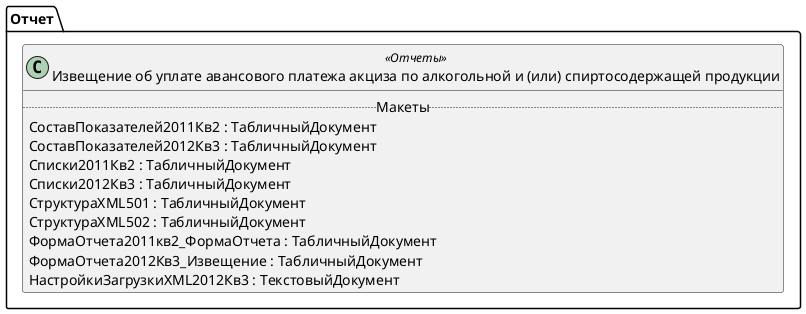 ﻿@startuml РегламентированныйОтчетИзвещениеОбУплатеАвансовогоПлатежаАкциза
'!include templates.wsd
'..\include templates.wsd
class Отчет.РегламентированныйОтчетИзвещениеОбУплатеАвансовогоПлатежаАкциза as "Извещение об уплате авансового платежа акциза по алкогольной и (или) спиртосодержащей продукции" <<Отчеты>>
{
..Макеты..
СоставПоказателей2011Кв2 : ТабличныйДокумент
СоставПоказателей2012Кв3 : ТабличныйДокумент
Списки2011Кв2 : ТабличныйДокумент
Списки2012Кв3 : ТабличныйДокумент
СтруктураXML501 : ТабличныйДокумент
СтруктураXML502 : ТабличныйДокумент
ФормаОтчета2011кв2_ФормаОтчета : ТабличныйДокумент
ФормаОтчета2012Кв3_Извещение : ТабличныйДокумент
НастройкиЗагрузкиXML2012Кв3 : ТекстовыйДокумент
}
@enduml
